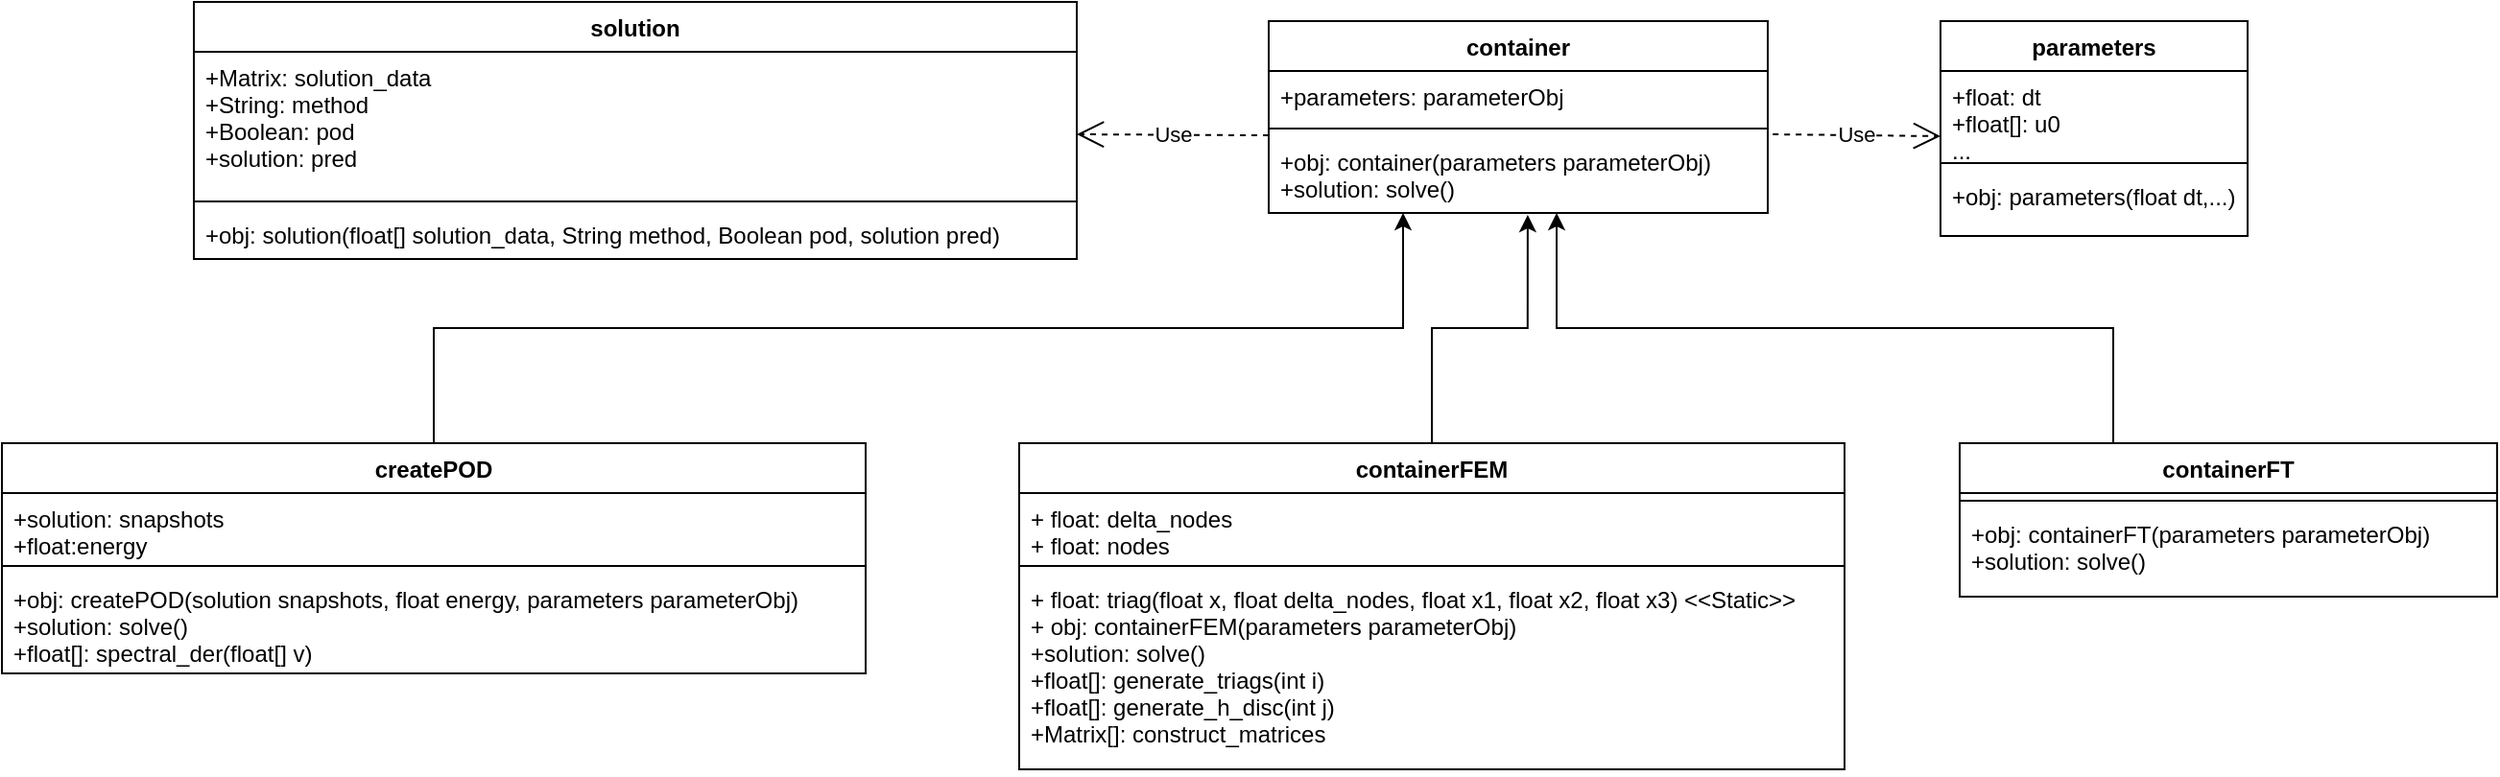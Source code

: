 <mxfile version="18.0.2" type="device"><diagram id="C5RBs43oDa-KdzZeNtuy" name="Page-1"><mxGraphModel dx="1456" dy="875" grid="1" gridSize="10" guides="1" tooltips="1" connect="1" arrows="1" fold="1" page="1" pageScale="1" pageWidth="3300" pageHeight="4681" math="0" shadow="0"><root><mxCell id="WIyWlLk6GJQsqaUBKTNV-0"/><mxCell id="WIyWlLk6GJQsqaUBKTNV-1" parent="WIyWlLk6GJQsqaUBKTNV-0"/><mxCell id="zZafRVPECkY1aL9NoOW7-5" value="parameters" style="swimlane;fontStyle=1;align=center;verticalAlign=top;childLayout=stackLayout;horizontal=1;startSize=26;horizontalStack=0;resizeParent=1;resizeParentMax=0;resizeLast=0;collapsible=1;marginBottom=0;" vertex="1" parent="WIyWlLk6GJQsqaUBKTNV-1"><mxGeometry x="1500" y="110" width="160" height="112" as="geometry"/></mxCell><mxCell id="zZafRVPECkY1aL9NoOW7-6" value="+float: dt&#xA;+float[]: u0&#xA;...&#xA;" style="text;strokeColor=none;fillColor=none;align=left;verticalAlign=top;spacingLeft=4;spacingRight=4;overflow=hidden;rotatable=0;points=[[0,0.5],[1,0.5]];portConstraint=eastwest;" vertex="1" parent="zZafRVPECkY1aL9NoOW7-5"><mxGeometry y="26" width="160" height="44" as="geometry"/></mxCell><mxCell id="zZafRVPECkY1aL9NoOW7-7" value="" style="line;strokeWidth=1;fillColor=none;align=left;verticalAlign=middle;spacingTop=-1;spacingLeft=3;spacingRight=3;rotatable=0;labelPosition=right;points=[];portConstraint=eastwest;" vertex="1" parent="zZafRVPECkY1aL9NoOW7-5"><mxGeometry y="70" width="160" height="8" as="geometry"/></mxCell><mxCell id="zZafRVPECkY1aL9NoOW7-8" value="+obj: parameters(float dt,...)" style="text;strokeColor=none;fillColor=none;align=left;verticalAlign=top;spacingLeft=4;spacingRight=4;overflow=hidden;rotatable=0;points=[[0,0.5],[1,0.5]];portConstraint=eastwest;" vertex="1" parent="zZafRVPECkY1aL9NoOW7-5"><mxGeometry y="78" width="160" height="34" as="geometry"/></mxCell><mxCell id="zZafRVPECkY1aL9NoOW7-15" value="container" style="swimlane;fontStyle=1;align=center;verticalAlign=top;childLayout=stackLayout;horizontal=1;startSize=26;horizontalStack=0;resizeParent=1;resizeParentMax=0;resizeLast=0;collapsible=1;marginBottom=0;" vertex="1" parent="WIyWlLk6GJQsqaUBKTNV-1"><mxGeometry x="1150" y="110" width="260" height="100" as="geometry"/></mxCell><mxCell id="zZafRVPECkY1aL9NoOW7-16" value="+parameters: parameterObj" style="text;strokeColor=none;fillColor=none;align=left;verticalAlign=top;spacingLeft=4;spacingRight=4;overflow=hidden;rotatable=0;points=[[0,0.5],[1,0.5]];portConstraint=eastwest;" vertex="1" parent="zZafRVPECkY1aL9NoOW7-15"><mxGeometry y="26" width="260" height="26" as="geometry"/></mxCell><mxCell id="zZafRVPECkY1aL9NoOW7-17" value="" style="line;strokeWidth=1;fillColor=none;align=left;verticalAlign=middle;spacingTop=-1;spacingLeft=3;spacingRight=3;rotatable=0;labelPosition=right;points=[];portConstraint=eastwest;" vertex="1" parent="zZafRVPECkY1aL9NoOW7-15"><mxGeometry y="52" width="260" height="8" as="geometry"/></mxCell><mxCell id="zZafRVPECkY1aL9NoOW7-18" value="+obj: container(parameters parameterObj)&#xA;+solution: solve()" style="text;strokeColor=none;fillColor=none;align=left;verticalAlign=top;spacingLeft=4;spacingRight=4;overflow=hidden;rotatable=0;points=[[0,0.5],[1,0.5]];portConstraint=eastwest;" vertex="1" parent="zZafRVPECkY1aL9NoOW7-15"><mxGeometry y="60" width="260" height="40" as="geometry"/></mxCell><mxCell id="zZafRVPECkY1aL9NoOW7-23" style="edgeStyle=orthogonalEdgeStyle;rounded=0;orthogonalLoop=1;jettySize=auto;html=1;exitX=0.5;exitY=0;exitDx=0;exitDy=0;entryX=0.519;entryY=1.025;entryDx=0;entryDy=0;entryPerimeter=0;" edge="1" parent="WIyWlLk6GJQsqaUBKTNV-1" source="zZafRVPECkY1aL9NoOW7-19" target="zZafRVPECkY1aL9NoOW7-18"><mxGeometry relative="1" as="geometry"/></mxCell><mxCell id="zZafRVPECkY1aL9NoOW7-19" value="containerFEM" style="swimlane;fontStyle=1;align=center;verticalAlign=top;childLayout=stackLayout;horizontal=1;startSize=26;horizontalStack=0;resizeParent=1;resizeParentMax=0;resizeLast=0;collapsible=1;marginBottom=0;" vertex="1" parent="WIyWlLk6GJQsqaUBKTNV-1"><mxGeometry x="1020" y="330" width="430" height="170" as="geometry"/></mxCell><mxCell id="zZafRVPECkY1aL9NoOW7-20" value="+ float: delta_nodes&#xA;+ float: nodes&#xA;" style="text;strokeColor=none;fillColor=none;align=left;verticalAlign=top;spacingLeft=4;spacingRight=4;overflow=hidden;rotatable=0;points=[[0,0.5],[1,0.5]];portConstraint=eastwest;" vertex="1" parent="zZafRVPECkY1aL9NoOW7-19"><mxGeometry y="26" width="430" height="34" as="geometry"/></mxCell><mxCell id="zZafRVPECkY1aL9NoOW7-21" value="" style="line;strokeWidth=1;fillColor=none;align=left;verticalAlign=middle;spacingTop=-1;spacingLeft=3;spacingRight=3;rotatable=0;labelPosition=right;points=[];portConstraint=eastwest;" vertex="1" parent="zZafRVPECkY1aL9NoOW7-19"><mxGeometry y="60" width="430" height="8" as="geometry"/></mxCell><mxCell id="zZafRVPECkY1aL9NoOW7-22" value="+ float: triag(float x, float delta_nodes, float x1, float x2, float x3) &lt;&lt;Static&gt;&gt;&#xA;+ obj: containerFEM(parameters parameterObj)&#xA;+solution: solve()&#xA;+float[]: generate_triags(int i)&#xA;+float[]: generate_h_disc(int j)&#xA;+Matrix[]: construct_matrices&#xA;" style="text;strokeColor=none;fillColor=none;align=left;verticalAlign=top;spacingLeft=4;spacingRight=4;overflow=hidden;rotatable=0;points=[[0,0.5],[1,0.5]];portConstraint=eastwest;" vertex="1" parent="zZafRVPECkY1aL9NoOW7-19"><mxGeometry y="68" width="430" height="102" as="geometry"/></mxCell><mxCell id="zZafRVPECkY1aL9NoOW7-29" style="edgeStyle=orthogonalEdgeStyle;rounded=0;orthogonalLoop=1;jettySize=auto;html=1;exitX=0.5;exitY=0;exitDx=0;exitDy=0;" edge="1" parent="WIyWlLk6GJQsqaUBKTNV-1" source="zZafRVPECkY1aL9NoOW7-25"><mxGeometry relative="1" as="geometry"><mxPoint x="1300" y="210" as="targetPoint"/><Array as="points"><mxPoint x="1590" y="270"/><mxPoint x="1300" y="270"/></Array></mxGeometry></mxCell><mxCell id="zZafRVPECkY1aL9NoOW7-25" value="containerFT" style="swimlane;fontStyle=1;align=center;verticalAlign=top;childLayout=stackLayout;horizontal=1;startSize=26;horizontalStack=0;resizeParent=1;resizeParentMax=0;resizeLast=0;collapsible=1;marginBottom=0;" vertex="1" parent="WIyWlLk6GJQsqaUBKTNV-1"><mxGeometry x="1510" y="330" width="280" height="80" as="geometry"/></mxCell><mxCell id="zZafRVPECkY1aL9NoOW7-27" value="" style="line;strokeWidth=1;fillColor=none;align=left;verticalAlign=middle;spacingTop=-1;spacingLeft=3;spacingRight=3;rotatable=0;labelPosition=right;points=[];portConstraint=eastwest;" vertex="1" parent="zZafRVPECkY1aL9NoOW7-25"><mxGeometry y="26" width="280" height="8" as="geometry"/></mxCell><mxCell id="zZafRVPECkY1aL9NoOW7-28" value="+obj: containerFT(parameters parameterObj)&#xA;+solution: solve()&#xA;" style="text;strokeColor=none;fillColor=none;align=left;verticalAlign=top;spacingLeft=4;spacingRight=4;overflow=hidden;rotatable=0;points=[[0,0.5],[1,0.5]];portConstraint=eastwest;" vertex="1" parent="zZafRVPECkY1aL9NoOW7-25"><mxGeometry y="34" width="280" height="46" as="geometry"/></mxCell><mxCell id="zZafRVPECkY1aL9NoOW7-31" value="Use" style="endArrow=open;endSize=12;dashed=1;html=1;rounded=0;exitX=1.01;exitY=-0.025;exitDx=0;exitDy=0;exitPerimeter=0;" edge="1" parent="WIyWlLk6GJQsqaUBKTNV-1" source="zZafRVPECkY1aL9NoOW7-18"><mxGeometry width="160" relative="1" as="geometry"><mxPoint x="1370" y="150" as="sourcePoint"/><mxPoint x="1500" y="170" as="targetPoint"/></mxGeometry></mxCell><mxCell id="zZafRVPECkY1aL9NoOW7-33" value="solution" style="swimlane;fontStyle=1;align=center;verticalAlign=top;childLayout=stackLayout;horizontal=1;startSize=26;horizontalStack=0;resizeParent=1;resizeParentMax=0;resizeLast=0;collapsible=1;marginBottom=0;" vertex="1" parent="WIyWlLk6GJQsqaUBKTNV-1"><mxGeometry x="590" y="100" width="460" height="134" as="geometry"/></mxCell><mxCell id="zZafRVPECkY1aL9NoOW7-34" value="+Matrix: solution_data&#xA;+String: method&#xA;+Boolean: pod&#xA;+solution: pred&#xA;&#xA;" style="text;strokeColor=none;fillColor=none;align=left;verticalAlign=top;spacingLeft=4;spacingRight=4;overflow=hidden;rotatable=0;points=[[0,0.5],[1,0.5]];portConstraint=eastwest;" vertex="1" parent="zZafRVPECkY1aL9NoOW7-33"><mxGeometry y="26" width="460" height="74" as="geometry"/></mxCell><mxCell id="zZafRVPECkY1aL9NoOW7-35" value="" style="line;strokeWidth=1;fillColor=none;align=left;verticalAlign=middle;spacingTop=-1;spacingLeft=3;spacingRight=3;rotatable=0;labelPosition=right;points=[];portConstraint=eastwest;" vertex="1" parent="zZafRVPECkY1aL9NoOW7-33"><mxGeometry y="100" width="460" height="8" as="geometry"/></mxCell><mxCell id="zZafRVPECkY1aL9NoOW7-36" value="+obj: solution(float[] solution_data, String method, Boolean pod, solution pred)" style="text;strokeColor=none;fillColor=none;align=left;verticalAlign=top;spacingLeft=4;spacingRight=4;overflow=hidden;rotatable=0;points=[[0,0.5],[1,0.5]];portConstraint=eastwest;" vertex="1" parent="zZafRVPECkY1aL9NoOW7-33"><mxGeometry y="108" width="460" height="26" as="geometry"/></mxCell><mxCell id="zZafRVPECkY1aL9NoOW7-37" value="Use" style="endArrow=open;endSize=12;dashed=1;html=1;rounded=0;exitX=0;exitY=-0.011;exitDx=0;exitDy=0;exitPerimeter=0;entryX=1;entryY=0.581;entryDx=0;entryDy=0;entryPerimeter=0;" edge="1" parent="WIyWlLk6GJQsqaUBKTNV-1" source="zZafRVPECkY1aL9NoOW7-18" target="zZafRVPECkY1aL9NoOW7-34"><mxGeometry width="160" relative="1" as="geometry"><mxPoint x="1422.6" y="179" as="sourcePoint"/><mxPoint x="1510" y="180" as="targetPoint"/></mxGeometry></mxCell><mxCell id="zZafRVPECkY1aL9NoOW7-42" style="edgeStyle=orthogonalEdgeStyle;rounded=0;orthogonalLoop=1;jettySize=auto;html=1;exitX=0.5;exitY=0;exitDx=0;exitDy=0;" edge="1" parent="WIyWlLk6GJQsqaUBKTNV-1" source="zZafRVPECkY1aL9NoOW7-38"><mxGeometry relative="1" as="geometry"><mxPoint x="1220" y="210" as="targetPoint"/><Array as="points"><mxPoint x="715" y="270"/><mxPoint x="1220" y="270"/><mxPoint x="1220" y="215"/></Array></mxGeometry></mxCell><mxCell id="zZafRVPECkY1aL9NoOW7-38" value="createPOD" style="swimlane;fontStyle=1;align=center;verticalAlign=top;childLayout=stackLayout;horizontal=1;startSize=26;horizontalStack=0;resizeParent=1;resizeParentMax=0;resizeLast=0;collapsible=1;marginBottom=0;" vertex="1" parent="WIyWlLk6GJQsqaUBKTNV-1"><mxGeometry x="490" y="330" width="450" height="120" as="geometry"/></mxCell><mxCell id="zZafRVPECkY1aL9NoOW7-39" value="+solution: snapshots&#xA;+float:energy&#xA;" style="text;strokeColor=none;fillColor=none;align=left;verticalAlign=top;spacingLeft=4;spacingRight=4;overflow=hidden;rotatable=0;points=[[0,0.5],[1,0.5]];portConstraint=eastwest;" vertex="1" parent="zZafRVPECkY1aL9NoOW7-38"><mxGeometry y="26" width="450" height="34" as="geometry"/></mxCell><mxCell id="zZafRVPECkY1aL9NoOW7-40" value="" style="line;strokeWidth=1;fillColor=none;align=left;verticalAlign=middle;spacingTop=-1;spacingLeft=3;spacingRight=3;rotatable=0;labelPosition=right;points=[];portConstraint=eastwest;" vertex="1" parent="zZafRVPECkY1aL9NoOW7-38"><mxGeometry y="60" width="450" height="8" as="geometry"/></mxCell><mxCell id="zZafRVPECkY1aL9NoOW7-41" value="+obj: createPOD(solution snapshots, float energy, parameters parameterObj)&#xA;+solution: solve()&#xA;+float[]: spectral_der(float[] v)&#xA;&#xA;" style="text;strokeColor=none;fillColor=none;align=left;verticalAlign=top;spacingLeft=4;spacingRight=4;overflow=hidden;rotatable=0;points=[[0,0.5],[1,0.5]];portConstraint=eastwest;" vertex="1" parent="zZafRVPECkY1aL9NoOW7-38"><mxGeometry y="68" width="450" height="52" as="geometry"/></mxCell></root></mxGraphModel></diagram></mxfile>